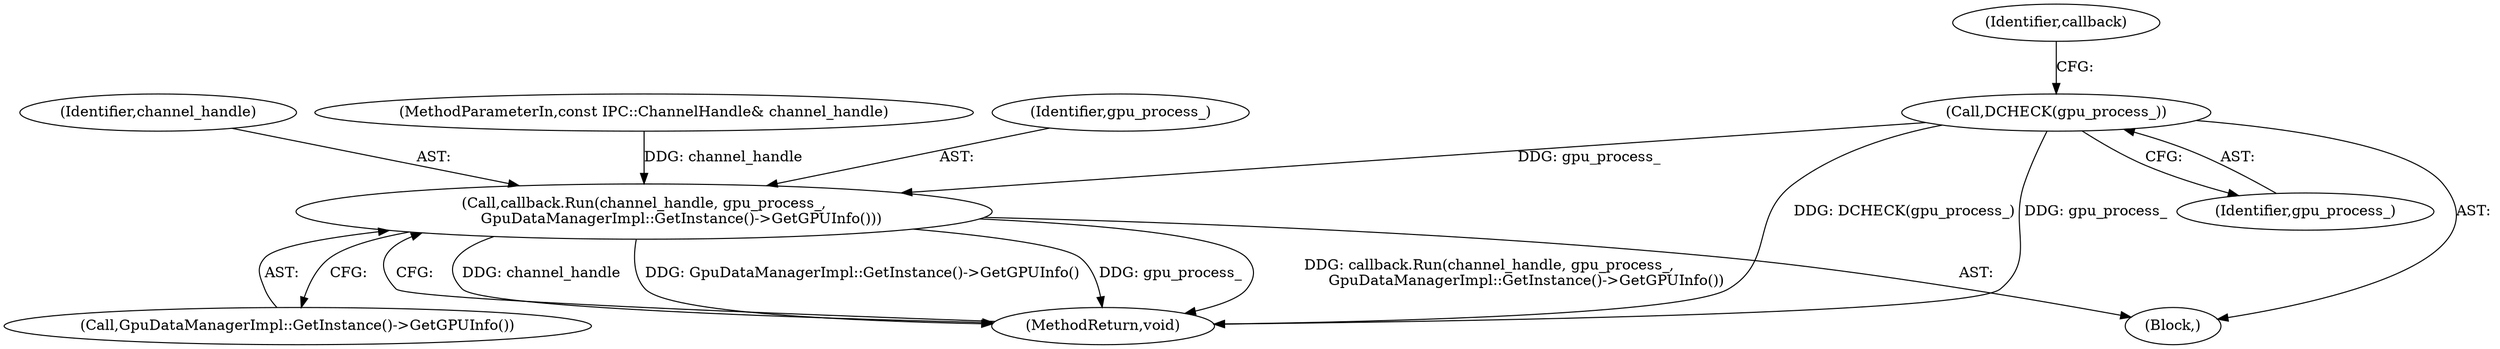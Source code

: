digraph "1_Chrome_cd0bd79d6ebdb72183e6f0833673464cc10b3600_5@del" {
"1000103" [label="(Call,DCHECK(gpu_process_))"];
"1000131" [label="(Call,callback.Run(channel_handle, gpu_process_,\n                GpuDataManagerImpl::GetInstance()->GetGPUInfo()))"];
"1000104" [label="(Identifier,gpu_process_)"];
"1000107" [label="(Identifier,callback)"];
"1000135" [label="(MethodReturn,void)"];
"1000132" [label="(Identifier,channel_handle)"];
"1000131" [label="(Call,callback.Run(channel_handle, gpu_process_,\n                GpuDataManagerImpl::GetInstance()->GetGPUInfo()))"];
"1000102" [label="(Block,)"];
"1000101" [label="(MethodParameterIn,const IPC::ChannelHandle& channel_handle)"];
"1000103" [label="(Call,DCHECK(gpu_process_))"];
"1000133" [label="(Identifier,gpu_process_)"];
"1000134" [label="(Call,GpuDataManagerImpl::GetInstance()->GetGPUInfo())"];
"1000103" -> "1000102"  [label="AST: "];
"1000103" -> "1000104"  [label="CFG: "];
"1000104" -> "1000103"  [label="AST: "];
"1000107" -> "1000103"  [label="CFG: "];
"1000103" -> "1000135"  [label="DDG: gpu_process_"];
"1000103" -> "1000135"  [label="DDG: DCHECK(gpu_process_)"];
"1000103" -> "1000131"  [label="DDG: gpu_process_"];
"1000131" -> "1000102"  [label="AST: "];
"1000131" -> "1000134"  [label="CFG: "];
"1000132" -> "1000131"  [label="AST: "];
"1000133" -> "1000131"  [label="AST: "];
"1000134" -> "1000131"  [label="AST: "];
"1000135" -> "1000131"  [label="CFG: "];
"1000131" -> "1000135"  [label="DDG: channel_handle"];
"1000131" -> "1000135"  [label="DDG: GpuDataManagerImpl::GetInstance()->GetGPUInfo()"];
"1000131" -> "1000135"  [label="DDG: gpu_process_"];
"1000131" -> "1000135"  [label="DDG: callback.Run(channel_handle, gpu_process_,\n                GpuDataManagerImpl::GetInstance()->GetGPUInfo())"];
"1000101" -> "1000131"  [label="DDG: channel_handle"];
}

